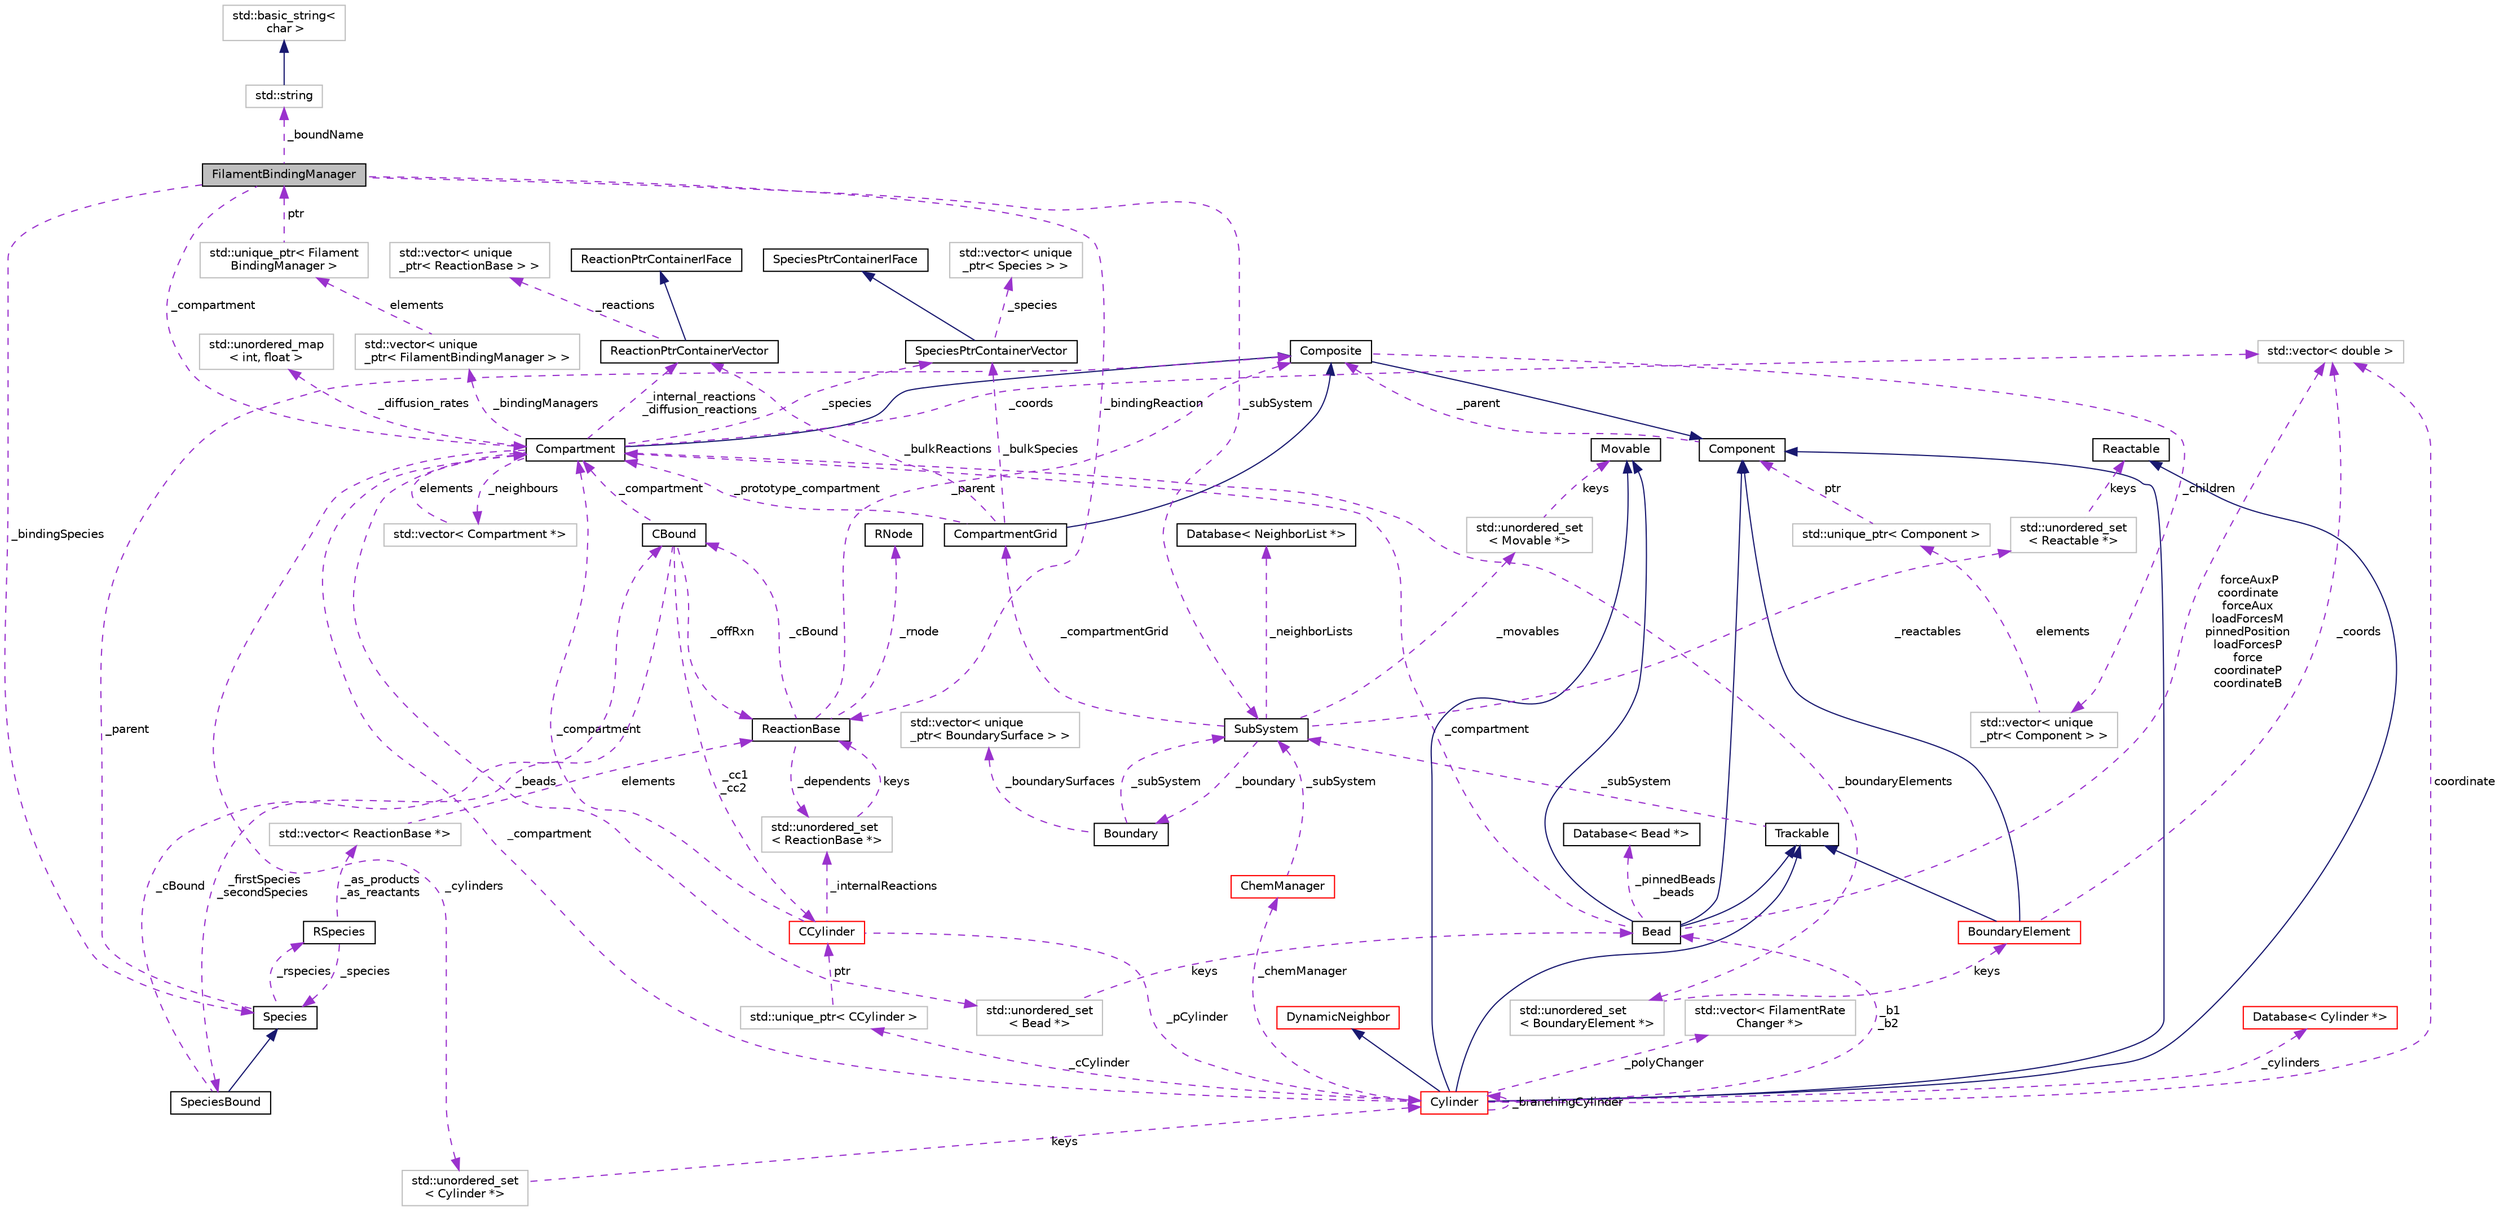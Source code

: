 digraph "FilamentBindingManager"
{
 // INTERACTIVE_SVG=YES
  edge [fontname="Helvetica",fontsize="10",labelfontname="Helvetica",labelfontsize="10"];
  node [fontname="Helvetica",fontsize="10",shape=record];
  Node4 [label="FilamentBindingManager",height=0.2,width=0.4,color="black", fillcolor="grey75", style="filled", fontcolor="black"];
  Node5 -> Node4 [dir="back",color="darkorchid3",fontsize="10",style="dashed",label=" _compartment" ,fontname="Helvetica"];
  Node5 [label="Compartment",height=0.2,width=0.4,color="black", fillcolor="white", style="filled",URL="$classCompartment.html",tooltip="A container or holding Species and Reactions. "];
  Node6 -> Node5 [dir="back",color="midnightblue",fontsize="10",style="solid",fontname="Helvetica"];
  Node6 [label="Composite",height=0.2,width=0.4,color="black", fillcolor="white", style="filled",URL="$classComposite.html",tooltip="The aggregating class for the Composite pattern. "];
  Node7 -> Node6 [dir="back",color="midnightblue",fontsize="10",style="solid",fontname="Helvetica"];
  Node7 [label="Component",height=0.2,width=0.4,color="black", fillcolor="white", style="filled",URL="$classComponent.html",tooltip="The base class for the Composite pattern hieararchy. "];
  Node6 -> Node7 [dir="back",color="darkorchid3",fontsize="10",style="dashed",label=" _parent" ,fontname="Helvetica"];
  Node8 -> Node6 [dir="back",color="darkorchid3",fontsize="10",style="dashed",label=" _children" ,fontname="Helvetica"];
  Node8 [label="std::vector\< unique\l_ptr\< Component \> \>",height=0.2,width=0.4,color="grey75", fillcolor="white", style="filled"];
  Node9 -> Node8 [dir="back",color="darkorchid3",fontsize="10",style="dashed",label=" elements" ,fontname="Helvetica"];
  Node9 [label="std::unique_ptr\< Component \>",height=0.2,width=0.4,color="grey75", fillcolor="white", style="filled"];
  Node7 -> Node9 [dir="back",color="darkorchid3",fontsize="10",style="dashed",label=" ptr" ,fontname="Helvetica"];
  Node10 -> Node5 [dir="back",color="darkorchid3",fontsize="10",style="dashed",label=" _beads" ,fontname="Helvetica"];
  Node10 [label="std::unordered_set\l\< Bead *\>",height=0.2,width=0.4,color="grey75", fillcolor="white", style="filled"];
  Node11 -> Node10 [dir="back",color="darkorchid3",fontsize="10",style="dashed",label=" keys" ,fontname="Helvetica"];
  Node11 [label="Bead",height=0.2,width=0.4,color="black", fillcolor="white", style="filled",URL="$classBead.html",tooltip="Represents a single coordinate between Cylinders, and holds forces needed for mechanical equilibratio..."];
  Node7 -> Node11 [dir="back",color="midnightblue",fontsize="10",style="solid",fontname="Helvetica"];
  Node12 -> Node11 [dir="back",color="midnightblue",fontsize="10",style="solid",fontname="Helvetica"];
  Node12 [label="Trackable",height=0.2,width=0.4,color="black", fillcolor="white", style="filled",URL="$classTrackable.html",tooltip="An abstract base class for a trackable object in the SubSystem. "];
  Node13 -> Node12 [dir="back",color="darkorchid3",fontsize="10",style="dashed",label=" _subSystem" ,fontname="Helvetica"];
  Node13 [label="SubSystem",height=0.2,width=0.4,color="black", fillcolor="white", style="filled",URL="$classSubSystem.html",tooltip="Manages all Movables and Reactables. "];
  Node14 -> Node13 [dir="back",color="darkorchid3",fontsize="10",style="dashed",label=" _movables" ,fontname="Helvetica"];
  Node14 [label="std::unordered_set\l\< Movable *\>",height=0.2,width=0.4,color="grey75", fillcolor="white", style="filled"];
  Node15 -> Node14 [dir="back",color="darkorchid3",fontsize="10",style="dashed",label=" keys" ,fontname="Helvetica"];
  Node15 [label="Movable",height=0.2,width=0.4,color="black", fillcolor="white", style="filled",URL="$classMovable.html",tooltip="An abstract base class for a movable element in the SubSystem. "];
  Node16 -> Node13 [dir="back",color="darkorchid3",fontsize="10",style="dashed",label=" _reactables" ,fontname="Helvetica"];
  Node16 [label="std::unordered_set\l\< Reactable *\>",height=0.2,width=0.4,color="grey75", fillcolor="white", style="filled"];
  Node17 -> Node16 [dir="back",color="darkorchid3",fontsize="10",style="dashed",label=" keys" ,fontname="Helvetica"];
  Node17 [label="Reactable",height=0.2,width=0.4,color="black", fillcolor="white", style="filled",URL="$classReactable.html",tooltip="An abstract base class for a reactable element in the SubSystem. "];
  Node18 -> Node13 [dir="back",color="darkorchid3",fontsize="10",style="dashed",label=" _boundary" ,fontname="Helvetica"];
  Node18 [label="Boundary",height=0.2,width=0.4,color="black", fillcolor="white", style="filled",URL="$classBoundary.html",tooltip="To store all BoundarySurfaces that are in the SubSystem. "];
  Node13 -> Node18 [dir="back",color="darkorchid3",fontsize="10",style="dashed",label=" _subSystem" ,fontname="Helvetica"];
  Node19 -> Node18 [dir="back",color="darkorchid3",fontsize="10",style="dashed",label=" _boundarySurfaces" ,fontname="Helvetica"];
  Node19 [label="std::vector\< unique\l_ptr\< BoundarySurface \> \>",height=0.2,width=0.4,color="grey75", fillcolor="white", style="filled"];
  Node28 -> Node13 [dir="back",color="darkorchid3",fontsize="10",style="dashed",label=" _compartmentGrid" ,fontname="Helvetica"];
  Node28 [label="CompartmentGrid",height=0.2,width=0.4,color="black", fillcolor="white", style="filled",URL="$classCompartmentGrid.html",tooltip="A simple n-dimensional grid of Compartment objects. "];
  Node6 -> Node28 [dir="back",color="midnightblue",fontsize="10",style="solid",fontname="Helvetica"];
  Node5 -> Node28 [dir="back",color="darkorchid3",fontsize="10",style="dashed",label=" _prototype_compartment" ,fontname="Helvetica"];
  Node29 -> Node28 [dir="back",color="darkorchid3",fontsize="10",style="dashed",label=" _bulkReactions" ,fontname="Helvetica"];
  Node29 [label="ReactionPtrContainerVector",height=0.2,width=0.4,color="black", fillcolor="white", style="filled",URL="$classReactionPtrContainerVector.html",tooltip="A concrete class implementing the ReactionPtrContainerIFace, using vector<unique_ptr<ReactionBase>> a..."];
  Node30 -> Node29 [dir="back",color="midnightblue",fontsize="10",style="solid",fontname="Helvetica"];
  Node30 [label="ReactionPtrContainerIFace",height=0.2,width=0.4,color="black", fillcolor="white", style="filled",URL="$classReactionPtrContainerIFace.html",tooltip="An abstract interface for a container of pointers to reaction objects. "];
  Node31 -> Node29 [dir="back",color="darkorchid3",fontsize="10",style="dashed",label=" _reactions" ,fontname="Helvetica"];
  Node31 [label="std::vector\< unique\l_ptr\< ReactionBase \> \>",height=0.2,width=0.4,color="grey75", fillcolor="white", style="filled"];
  Node75 -> Node28 [dir="back",color="darkorchid3",fontsize="10",style="dashed",label=" _bulkSpecies" ,fontname="Helvetica"];
  Node75 [label="SpeciesPtrContainerVector",height=0.2,width=0.4,color="black", fillcolor="white", style="filled",URL="$classSpeciesPtrContainerVector.html",tooltip="A concrete class implementing the SpeciesPtrContainerIFace, using vector<unique_ptr<Species>> as the ..."];
  Node76 -> Node75 [dir="back",color="midnightblue",fontsize="10",style="solid",fontname="Helvetica"];
  Node76 [label="SpeciesPtrContainerIFace",height=0.2,width=0.4,color="black", fillcolor="white", style="filled",URL="$classSpeciesPtrContainerIFace.html",tooltip="An abstract interface for a container of pointers to Species objects. "];
  Node77 -> Node75 [dir="back",color="darkorchid3",fontsize="10",style="dashed",label=" _species" ,fontname="Helvetica"];
  Node77 [label="std::vector\< unique\l_ptr\< Species \> \>",height=0.2,width=0.4,color="grey75", fillcolor="white", style="filled"];
  Node79 -> Node13 [dir="back",color="darkorchid3",fontsize="10",style="dashed",label=" _neighborLists" ,fontname="Helvetica"];
  Node79 [label="Database\< NeighborList *\>",height=0.2,width=0.4,color="black", fillcolor="white", style="filled",URL="$classDatabase.html"];
  Node15 -> Node11 [dir="back",color="midnightblue",fontsize="10",style="solid",fontname="Helvetica"];
  Node5 -> Node11 [dir="back",color="darkorchid3",fontsize="10",style="dashed",label=" _compartment" ,fontname="Helvetica"];
  Node80 -> Node11 [dir="back",color="darkorchid3",fontsize="10",style="dashed",label=" _pinnedBeads\n_beads" ,fontname="Helvetica"];
  Node80 [label="Database\< Bead *\>",height=0.2,width=0.4,color="black", fillcolor="white", style="filled",URL="$classDatabase.html"];
  Node27 -> Node11 [dir="back",color="darkorchid3",fontsize="10",style="dashed",label=" forceAuxP\ncoordinate\nforceAux\nloadForcesM\npinnedPosition\nloadForcesP\nforce\ncoordinateP\ncoordinateB" ,fontname="Helvetica"];
  Node27 [label="std::vector\< double \>",height=0.2,width=0.4,color="grey75", fillcolor="white", style="filled"];
  Node81 -> Node5 [dir="back",color="darkorchid3",fontsize="10",style="dashed",label=" _neighbours" ,fontname="Helvetica"];
  Node81 [label="std::vector\< Compartment *\>",height=0.2,width=0.4,color="grey75", fillcolor="white", style="filled"];
  Node5 -> Node81 [dir="back",color="darkorchid3",fontsize="10",style="dashed",label=" elements" ,fontname="Helvetica"];
  Node82 -> Node5 [dir="back",color="darkorchid3",fontsize="10",style="dashed",label=" _cylinders" ,fontname="Helvetica"];
  Node82 [label="std::unordered_set\l\< Cylinder *\>",height=0.2,width=0.4,color="grey75", fillcolor="white", style="filled"];
  Node48 -> Node82 [dir="back",color="darkorchid3",fontsize="10",style="dashed",label=" keys" ,fontname="Helvetica"];
  Node48 [label="Cylinder",height=0.2,width=0.4,color="red", fillcolor="white", style="filled",URL="$classCylinder.html",tooltip="A container to store a MCylinder and CCylinder. "];
  Node7 -> Node48 [dir="back",color="midnightblue",fontsize="10",style="solid",fontname="Helvetica"];
  Node12 -> Node48 [dir="back",color="midnightblue",fontsize="10",style="solid",fontname="Helvetica"];
  Node15 -> Node48 [dir="back",color="midnightblue",fontsize="10",style="solid",fontname="Helvetica"];
  Node17 -> Node48 [dir="back",color="midnightblue",fontsize="10",style="solid",fontname="Helvetica"];
  Node49 -> Node48 [dir="back",color="midnightblue",fontsize="10",style="solid",fontname="Helvetica"];
  Node49 [label="DynamicNeighbor",height=0.2,width=0.4,color="red", fillcolor="white", style="filled",URL="$classDynamicNeighbor.html",tooltip="An abstract base class for any element that can be added or removed from a NeighborList dynamically a..."];
  Node48 -> Node48 [dir="back",color="darkorchid3",fontsize="10",style="dashed",label=" _branchingCylinder" ,fontname="Helvetica"];
  Node50 -> Node48 [dir="back",color="darkorchid3",fontsize="10",style="dashed",label=" _polyChanger" ,fontname="Helvetica"];
  Node50 [label="std::vector\< FilamentRate\lChanger *\>",height=0.2,width=0.4,color="grey75", fillcolor="white", style="filled"];
  Node52 -> Node48 [dir="back",color="darkorchid3",fontsize="10",style="dashed",label=" _cCylinder" ,fontname="Helvetica"];
  Node52 [label="std::unique_ptr\< CCylinder \>",height=0.2,width=0.4,color="grey75", fillcolor="white", style="filled"];
  Node36 -> Node52 [dir="back",color="darkorchid3",fontsize="10",style="dashed",label=" ptr" ,fontname="Helvetica"];
  Node36 [label="CCylinder",height=0.2,width=0.4,color="red", fillcolor="white", style="filled",URL="$classCCylinder.html",tooltip="Holds all CMonomers and Reactions associated with it. "];
  Node48 -> Node36 [dir="back",color="darkorchid3",fontsize="10",style="dashed",label=" _pCylinder" ,fontname="Helvetica"];
  Node5 -> Node36 [dir="back",color="darkorchid3",fontsize="10",style="dashed",label=" _compartment" ,fontname="Helvetica"];
  Node34 -> Node36 [dir="back",color="darkorchid3",fontsize="10",style="dashed",label=" _internalReactions" ,fontname="Helvetica"];
  Node34 [label="std::unordered_set\l\< ReactionBase *\>",height=0.2,width=0.4,color="grey75", fillcolor="white", style="filled"];
  Node33 -> Node34 [dir="back",color="darkorchid3",fontsize="10",style="dashed",label=" keys" ,fontname="Helvetica"];
  Node33 [label="ReactionBase",height=0.2,width=0.4,color="black", fillcolor="white", style="filled",URL="$classReactionBase.html",tooltip="Represents an abstract interface for simple chemical reactions of the form A + B -> C..."];
  Node6 -> Node33 [dir="back",color="darkorchid3",fontsize="10",style="dashed",label=" _parent" ,fontname="Helvetica"];
  Node34 -> Node33 [dir="back",color="darkorchid3",fontsize="10",style="dashed",label=" _dependents" ,fontname="Helvetica"];
  Node35 -> Node33 [dir="back",color="darkorchid3",fontsize="10",style="dashed",label=" _cBound" ,fontname="Helvetica"];
  Node35 [label="CBound",height=0.2,width=0.4,color="black", fillcolor="white", style="filled",URL="$classCBound.html",tooltip="Represents a chemical object that is bound to a Filament. "];
  Node36 -> Node35 [dir="back",color="darkorchid3",fontsize="10",style="dashed",label=" _cc1\n_cc2" ,fontname="Helvetica"];
  Node5 -> Node35 [dir="back",color="darkorchid3",fontsize="10",style="dashed",label=" _compartment" ,fontname="Helvetica"];
  Node47 -> Node35 [dir="back",color="darkorchid3",fontsize="10",style="dashed",label=" _firstSpecies\n_secondSpecies" ,fontname="Helvetica"];
  Node47 [label="SpeciesBound",height=0.2,width=0.4,color="black", fillcolor="white", style="filled",URL="$classSpeciesBound.html",tooltip="Used for species that can be bound to a Filament. "];
  Node44 -> Node47 [dir="back",color="midnightblue",fontsize="10",style="solid",fontname="Helvetica"];
  Node44 [label="Species",height=0.2,width=0.4,color="black", fillcolor="white", style="filled",URL="$classSpecies.html",tooltip="Represents chemical molecules, tracks their copy number and can be used in Reactions. "];
  Node45 -> Node44 [dir="back",color="darkorchid3",fontsize="10",style="dashed",label=" _rspecies" ,fontname="Helvetica"];
  Node45 [label="RSpecies",height=0.2,width=0.4,color="black", fillcolor="white", style="filled",URL="$classRSpecies.html",tooltip="Represents the reactive aspect of chemical molecules. "];
  Node46 -> Node45 [dir="back",color="darkorchid3",fontsize="10",style="dashed",label=" _as_products\n_as_reactants" ,fontname="Helvetica"];
  Node46 [label="std::vector\< ReactionBase *\>",height=0.2,width=0.4,color="grey75", fillcolor="white", style="filled"];
  Node33 -> Node46 [dir="back",color="darkorchid3",fontsize="10",style="dashed",label=" elements" ,fontname="Helvetica"];
  Node44 -> Node45 [dir="back",color="darkorchid3",fontsize="10",style="dashed",label=" _species" ,fontname="Helvetica"];
  Node6 -> Node44 [dir="back",color="darkorchid3",fontsize="10",style="dashed",label=" _parent" ,fontname="Helvetica"];
  Node35 -> Node47 [dir="back",color="darkorchid3",fontsize="10",style="dashed",label=" _cBound" ,fontname="Helvetica"];
  Node33 -> Node35 [dir="back",color="darkorchid3",fontsize="10",style="dashed",label=" _offRxn" ,fontname="Helvetica"];
  Node74 -> Node33 [dir="back",color="darkorchid3",fontsize="10",style="dashed",label=" _rnode" ,fontname="Helvetica"];
  Node74 [label="RNode",height=0.2,width=0.4,color="black", fillcolor="white", style="filled",URL="$classRNode.html",tooltip="This is an abstract base class for classes that need to be associated with the given Reaction object..."];
  Node11 -> Node48 [dir="back",color="darkorchid3",fontsize="10",style="dashed",label=" _b1\n_b2" ,fontname="Helvetica"];
  Node53 -> Node48 [dir="back",color="darkorchid3",fontsize="10",style="dashed",label=" _cylinders" ,fontname="Helvetica"];
  Node53 [label="Database\< Cylinder *\>",height=0.2,width=0.4,color="red", fillcolor="white", style="filled",URL="$classDatabase.html"];
  Node5 -> Node48 [dir="back",color="darkorchid3",fontsize="10",style="dashed",label=" _compartment" ,fontname="Helvetica"];
  Node55 -> Node48 [dir="back",color="darkorchid3",fontsize="10",style="dashed",label=" _chemManager" ,fontname="Helvetica"];
  Node55 [label="ChemManager",height=0.2,width=0.4,color="red", fillcolor="white", style="filled",URL="$classChemManager.html",tooltip="For initailizing chemical reactions based on a specific system. "];
  Node13 -> Node55 [dir="back",color="darkorchid3",fontsize="10",style="dashed",label=" _subSystem" ,fontname="Helvetica"];
  Node27 -> Node48 [dir="back",color="darkorchid3",fontsize="10",style="dashed",label=" coordinate" ,fontname="Helvetica"];
  Node83 -> Node5 [dir="back",color="darkorchid3",fontsize="10",style="dashed",label=" _boundaryElements" ,fontname="Helvetica"];
  Node83 [label="std::unordered_set\l\< BoundaryElement *\>",height=0.2,width=0.4,color="grey75", fillcolor="white", style="filled"];
  Node24 -> Node83 [dir="back",color="darkorchid3",fontsize="10",style="dashed",label=" keys" ,fontname="Helvetica"];
  Node24 [label="BoundaryElement",height=0.2,width=0.4,color="red", fillcolor="white", style="filled",URL="$classBoundaryElement.html",tooltip="Represents an element of a BoundarySurface. "];
  Node7 -> Node24 [dir="back",color="midnightblue",fontsize="10",style="solid",fontname="Helvetica"];
  Node12 -> Node24 [dir="back",color="midnightblue",fontsize="10",style="solid",fontname="Helvetica"];
  Node27 -> Node24 [dir="back",color="darkorchid3",fontsize="10",style="dashed",label=" _coords" ,fontname="Helvetica"];
  Node29 -> Node5 [dir="back",color="darkorchid3",fontsize="10",style="dashed",label=" _internal_reactions\n_diffusion_reactions" ,fontname="Helvetica"];
  Node84 -> Node5 [dir="back",color="darkorchid3",fontsize="10",style="dashed",label=" _diffusion_rates" ,fontname="Helvetica"];
  Node84 [label="std::unordered_map\l\< int, float \>",height=0.2,width=0.4,color="grey75", fillcolor="white", style="filled"];
  Node27 -> Node5 [dir="back",color="darkorchid3",fontsize="10",style="dashed",label=" _coords" ,fontname="Helvetica"];
  Node85 -> Node5 [dir="back",color="darkorchid3",fontsize="10",style="dashed",label=" _bindingManagers" ,fontname="Helvetica"];
  Node85 [label="std::vector\< unique\l_ptr\< FilamentBindingManager \> \>",height=0.2,width=0.4,color="grey75", fillcolor="white", style="filled"];
  Node86 -> Node85 [dir="back",color="darkorchid3",fontsize="10",style="dashed",label=" elements" ,fontname="Helvetica"];
  Node86 [label="std::unique_ptr\< Filament\lBindingManager \>",height=0.2,width=0.4,color="grey75", fillcolor="white", style="filled"];
  Node4 -> Node86 [dir="back",color="darkorchid3",fontsize="10",style="dashed",label=" ptr" ,fontname="Helvetica"];
  Node75 -> Node5 [dir="back",color="darkorchid3",fontsize="10",style="dashed",label=" _species" ,fontname="Helvetica"];
  Node62 -> Node4 [dir="back",color="darkorchid3",fontsize="10",style="dashed",label=" _boundName" ,fontname="Helvetica"];
  Node62 [label="std::string",height=0.2,width=0.4,color="grey75", fillcolor="white", style="filled",tooltip="STL class. "];
  Node63 -> Node62 [dir="back",color="midnightblue",fontsize="10",style="solid",fontname="Helvetica"];
  Node63 [label="std::basic_string\<\l char \>",height=0.2,width=0.4,color="grey75", fillcolor="white", style="filled",tooltip="STL class. "];
  Node13 -> Node4 [dir="back",color="darkorchid3",fontsize="10",style="dashed",label=" _subSystem" ,fontname="Helvetica"];
  Node33 -> Node4 [dir="back",color="darkorchid3",fontsize="10",style="dashed",label=" _bindingReaction" ,fontname="Helvetica"];
  Node44 -> Node4 [dir="back",color="darkorchid3",fontsize="10",style="dashed",label=" _bindingSpecies" ,fontname="Helvetica"];
}
